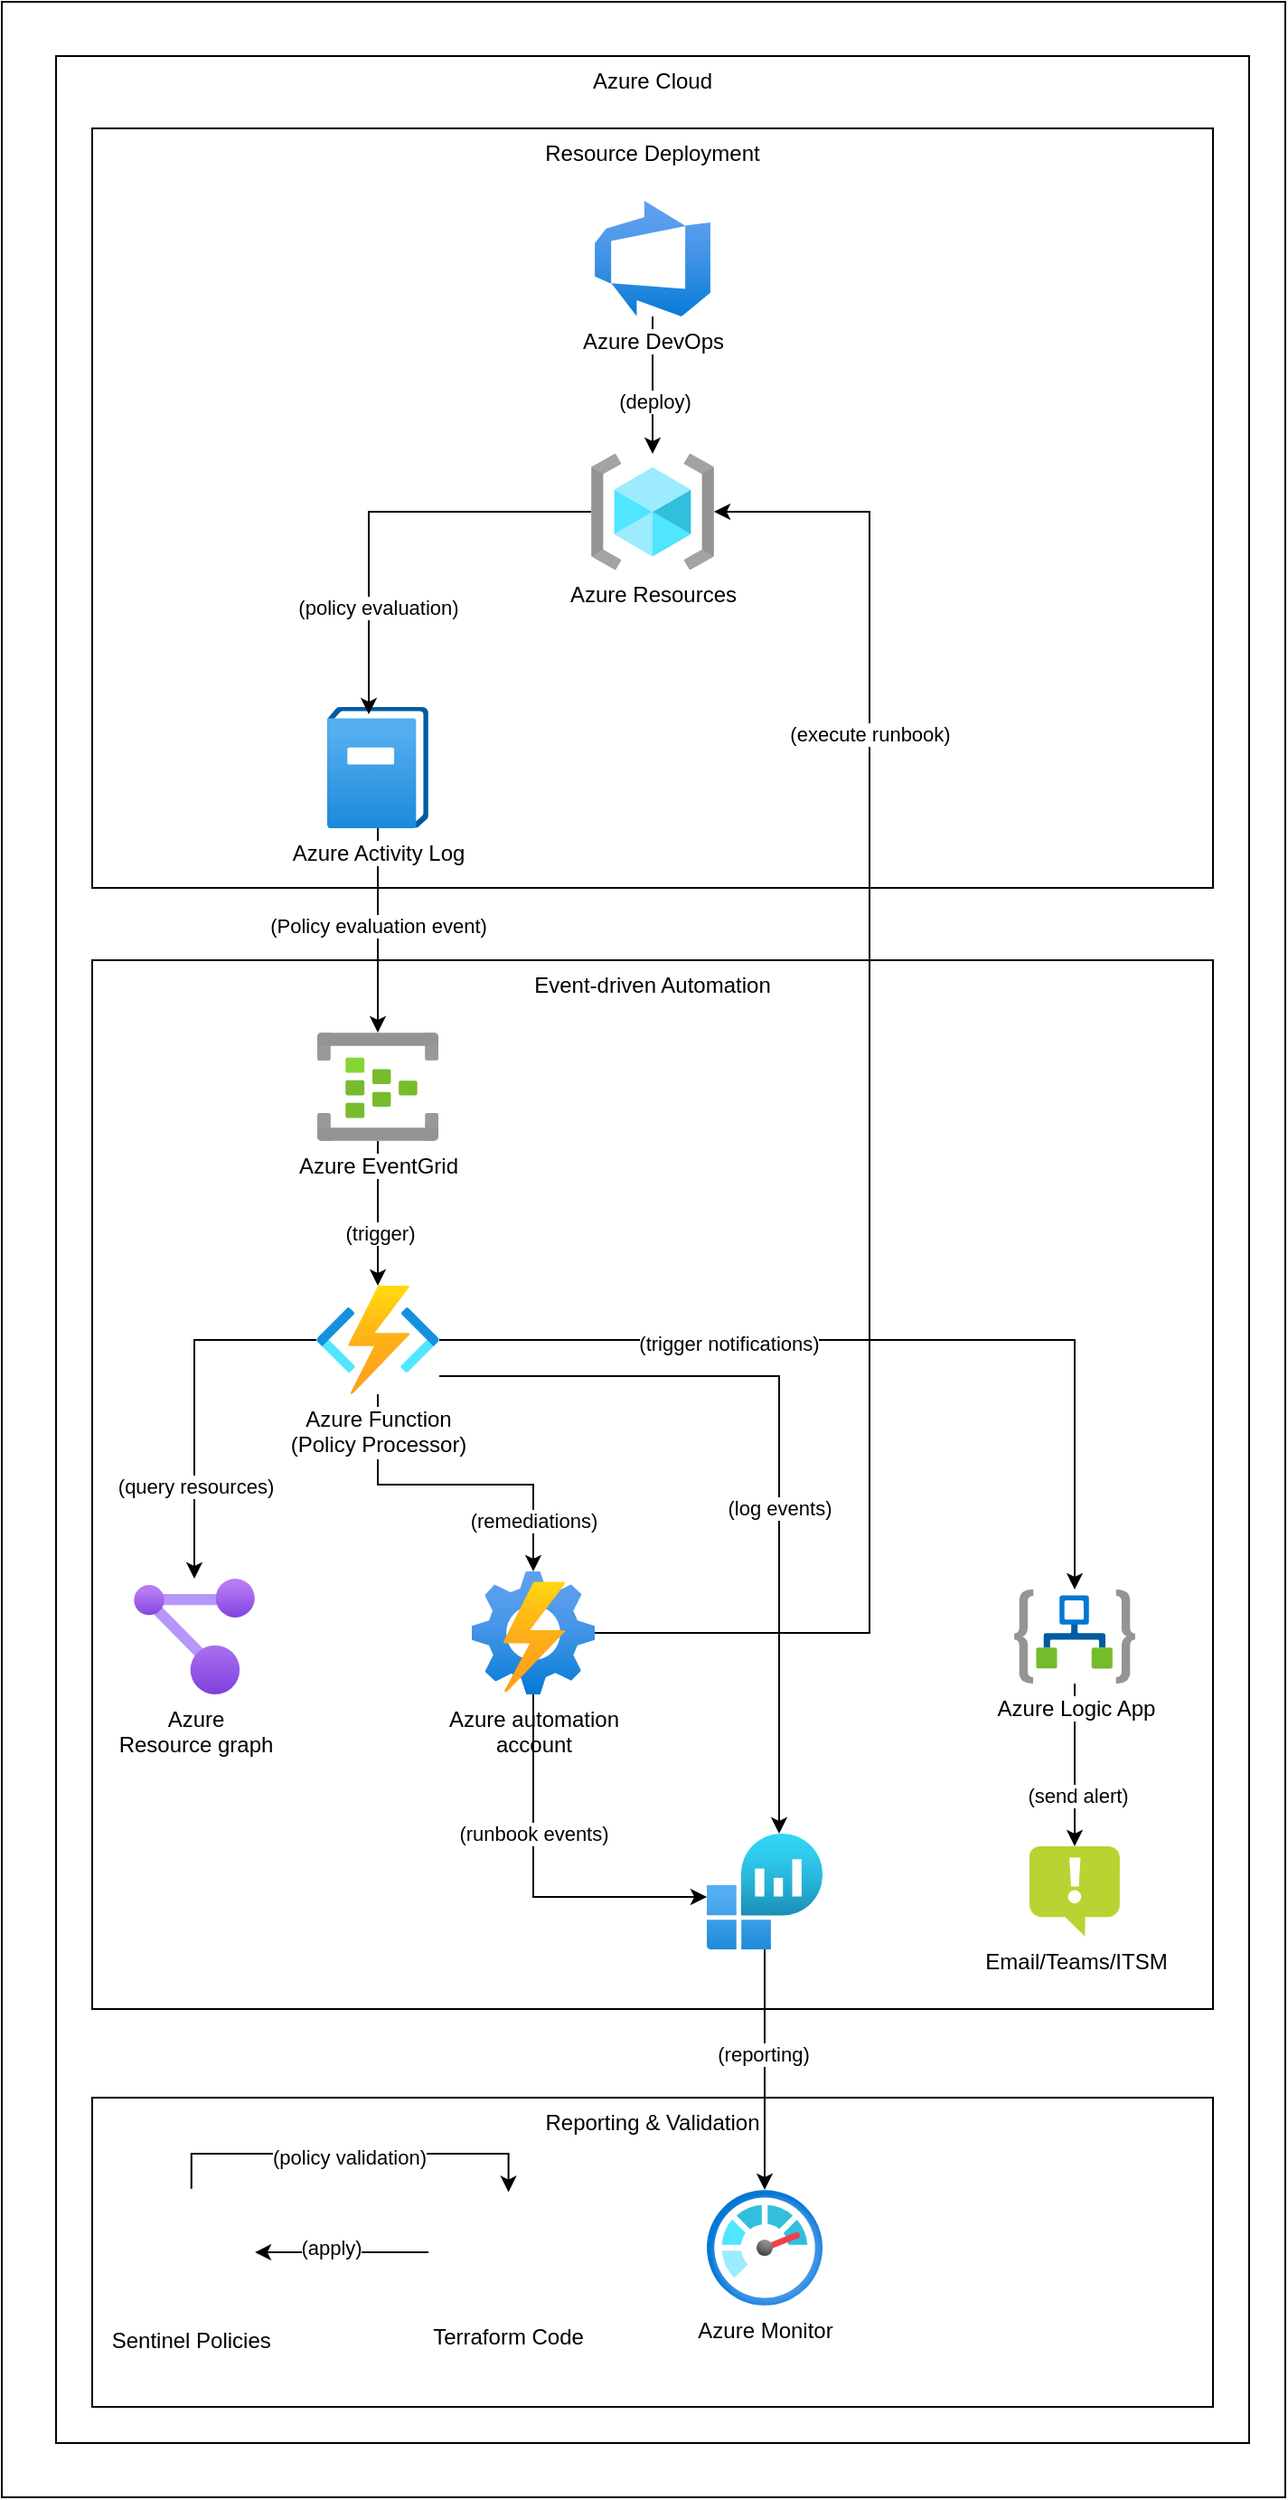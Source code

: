 <mxfile version="27.0.9">
  <diagram name="Page-1" id="EDHxzQZsFKjLo6GOMFQC">
    <mxGraphModel dx="1234" dy="795" grid="1" gridSize="10" guides="1" tooltips="1" connect="1" arrows="1" fold="1" page="1" pageScale="1" pageWidth="827" pageHeight="1169" math="0" shadow="0">
      <root>
        <mxCell id="0" />
        <mxCell id="1" parent="0" />
        <mxCell id="XutDGcDy56tB8Wgk1kn9-2" value="Azure Cloud" style="rounded=0;whiteSpace=wrap;html=1;fillColor=none;verticalAlign=top;" vertex="1" parent="1">
          <mxGeometry x="40" y="40" width="660" height="1320" as="geometry" />
        </mxCell>
        <mxCell id="XutDGcDy56tB8Wgk1kn9-3" value="Resource Deployment" style="rounded=0;whiteSpace=wrap;html=1;fillColor=none;verticalAlign=top;" vertex="1" parent="1">
          <mxGeometry x="60" y="80" width="620" height="420" as="geometry" />
        </mxCell>
        <mxCell id="XutDGcDy56tB8Wgk1kn9-7" style="edgeStyle=orthogonalEdgeStyle;rounded=0;orthogonalLoop=1;jettySize=auto;html=1;" edge="1" parent="1" source="XutDGcDy56tB8Wgk1kn9-4" target="XutDGcDy56tB8Wgk1kn9-5">
          <mxGeometry relative="1" as="geometry" />
        </mxCell>
        <mxCell id="XutDGcDy56tB8Wgk1kn9-9" value="(deploy)" style="edgeLabel;html=1;align=center;verticalAlign=middle;resizable=0;points=[];" vertex="1" connectable="0" parent="XutDGcDy56tB8Wgk1kn9-7">
          <mxGeometry x="0.237" y="1" relative="1" as="geometry">
            <mxPoint as="offset" />
          </mxGeometry>
        </mxCell>
        <mxCell id="XutDGcDy56tB8Wgk1kn9-4" value="Azure DevOps" style="image;aspect=fixed;html=1;points=[];align=center;fontSize=12;image=img/lib/azure2/devops/Azure_DevOps.svg;" vertex="1" parent="1">
          <mxGeometry x="338" y="120" width="64" height="64" as="geometry" />
        </mxCell>
        <mxCell id="XutDGcDy56tB8Wgk1kn9-5" value="Azure Resources" style="image;aspect=fixed;html=1;points=[];align=center;fontSize=12;image=img/lib/azure2/general/Resource_Groups.svg;" vertex="1" parent="1">
          <mxGeometry x="336" y="260" width="68" height="64" as="geometry" />
        </mxCell>
        <mxCell id="XutDGcDy56tB8Wgk1kn9-13" style="edgeStyle=orthogonalEdgeStyle;rounded=0;orthogonalLoop=1;jettySize=auto;html=1;" edge="1" parent="1" source="XutDGcDy56tB8Wgk1kn9-6" target="XutDGcDy56tB8Wgk1kn9-12">
          <mxGeometry relative="1" as="geometry" />
        </mxCell>
        <mxCell id="XutDGcDy56tB8Wgk1kn9-14" value="(Policy evaluation event)" style="edgeLabel;html=1;align=center;verticalAlign=middle;resizable=0;points=[];" vertex="1" connectable="0" parent="XutDGcDy56tB8Wgk1kn9-13">
          <mxGeometry x="-0.143" y="-2" relative="1" as="geometry">
            <mxPoint x="2" y="5" as="offset" />
          </mxGeometry>
        </mxCell>
        <mxCell id="XutDGcDy56tB8Wgk1kn9-6" value="Azure Activity Log" style="image;aspect=fixed;html=1;points=[];align=center;fontSize=12;image=img/lib/azure2/management_governance/Activity_Log.svg;" vertex="1" parent="1">
          <mxGeometry x="190" y="400" width="56.0" height="67" as="geometry" />
        </mxCell>
        <mxCell id="XutDGcDy56tB8Wgk1kn9-8" style="edgeStyle=orthogonalEdgeStyle;rounded=0;orthogonalLoop=1;jettySize=auto;html=1;entryX=0.411;entryY=0.06;entryDx=0;entryDy=0;entryPerimeter=0;" edge="1" parent="1" source="XutDGcDy56tB8Wgk1kn9-5" target="XutDGcDy56tB8Wgk1kn9-6">
          <mxGeometry relative="1" as="geometry" />
        </mxCell>
        <mxCell id="XutDGcDy56tB8Wgk1kn9-10" value="(policy evaluation)" style="edgeLabel;html=1;align=center;verticalAlign=middle;resizable=0;points=[];" vertex="1" connectable="0" parent="XutDGcDy56tB8Wgk1kn9-8">
          <mxGeometry x="0.337" y="1" relative="1" as="geometry">
            <mxPoint x="4" y="19" as="offset" />
          </mxGeometry>
        </mxCell>
        <mxCell id="XutDGcDy56tB8Wgk1kn9-11" value="Event-driven Automation" style="rounded=0;whiteSpace=wrap;html=1;fillColor=none;verticalAlign=top;" vertex="1" parent="1">
          <mxGeometry x="60" y="540" width="620" height="580" as="geometry" />
        </mxCell>
        <mxCell id="XutDGcDy56tB8Wgk1kn9-16" style="edgeStyle=orthogonalEdgeStyle;rounded=0;orthogonalLoop=1;jettySize=auto;html=1;" edge="1" parent="1" source="XutDGcDy56tB8Wgk1kn9-12" target="XutDGcDy56tB8Wgk1kn9-15">
          <mxGeometry relative="1" as="geometry" />
        </mxCell>
        <mxCell id="XutDGcDy56tB8Wgk1kn9-17" value="(trigger)" style="edgeLabel;html=1;align=center;verticalAlign=middle;resizable=0;points=[];" vertex="1" connectable="0" parent="XutDGcDy56tB8Wgk1kn9-16">
          <mxGeometry x="0.275" y="1" relative="1" as="geometry">
            <mxPoint as="offset" />
          </mxGeometry>
        </mxCell>
        <mxCell id="XutDGcDy56tB8Wgk1kn9-12" value="Azure EventGrid" style="image;aspect=fixed;html=1;points=[];align=center;fontSize=12;image=img/lib/azure2/analytics/Event_Hubs.svg;" vertex="1" parent="1">
          <mxGeometry x="184.5" y="580" width="67" height="60" as="geometry" />
        </mxCell>
        <mxCell id="XutDGcDy56tB8Wgk1kn9-19" style="edgeStyle=orthogonalEdgeStyle;rounded=0;orthogonalLoop=1;jettySize=auto;html=1;" edge="1" parent="1" source="XutDGcDy56tB8Wgk1kn9-15" target="XutDGcDy56tB8Wgk1kn9-18">
          <mxGeometry relative="1" as="geometry" />
        </mxCell>
        <mxCell id="XutDGcDy56tB8Wgk1kn9-29" value="(query resources)" style="edgeLabel;html=1;align=center;verticalAlign=middle;resizable=0;points=[];" vertex="1" connectable="0" parent="XutDGcDy56tB8Wgk1kn9-19">
          <mxGeometry x="0.208" y="2" relative="1" as="geometry">
            <mxPoint x="-2" y="28" as="offset" />
          </mxGeometry>
        </mxCell>
        <mxCell id="XutDGcDy56tB8Wgk1kn9-21" style="edgeStyle=orthogonalEdgeStyle;rounded=0;orthogonalLoop=1;jettySize=auto;html=1;" edge="1" parent="1" source="XutDGcDy56tB8Wgk1kn9-15" target="XutDGcDy56tB8Wgk1kn9-20">
          <mxGeometry relative="1" as="geometry">
            <Array as="points">
              <mxPoint x="218" y="830" />
              <mxPoint x="304" y="830" />
            </Array>
          </mxGeometry>
        </mxCell>
        <mxCell id="XutDGcDy56tB8Wgk1kn9-28" value="(remediations)" style="edgeLabel;html=1;align=center;verticalAlign=middle;resizable=0;points=[];" vertex="1" connectable="0" parent="XutDGcDy56tB8Wgk1kn9-21">
          <mxGeometry x="0.489" y="-1" relative="1" as="geometry">
            <mxPoint x="1" y="19" as="offset" />
          </mxGeometry>
        </mxCell>
        <mxCell id="XutDGcDy56tB8Wgk1kn9-23" style="edgeStyle=orthogonalEdgeStyle;rounded=0;orthogonalLoop=1;jettySize=auto;html=1;" edge="1" parent="1" source="XutDGcDy56tB8Wgk1kn9-15" target="XutDGcDy56tB8Wgk1kn9-22">
          <mxGeometry relative="1" as="geometry" />
        </mxCell>
        <mxCell id="XutDGcDy56tB8Wgk1kn9-27" value="(trigger notifications)" style="edgeLabel;html=1;align=center;verticalAlign=middle;resizable=0;points=[];" vertex="1" connectable="0" parent="XutDGcDy56tB8Wgk1kn9-23">
          <mxGeometry x="-0.348" y="-2" relative="1" as="geometry">
            <mxPoint as="offset" />
          </mxGeometry>
        </mxCell>
        <mxCell id="XutDGcDy56tB8Wgk1kn9-31" style="edgeStyle=orthogonalEdgeStyle;rounded=0;orthogonalLoop=1;jettySize=auto;html=1;" edge="1" parent="1" source="XutDGcDy56tB8Wgk1kn9-15" target="XutDGcDy56tB8Wgk1kn9-30">
          <mxGeometry relative="1" as="geometry">
            <Array as="points">
              <mxPoint x="440" y="770" />
            </Array>
          </mxGeometry>
        </mxCell>
        <mxCell id="XutDGcDy56tB8Wgk1kn9-32" value="(log events)" style="edgeLabel;html=1;align=center;verticalAlign=middle;resizable=0;points=[];" vertex="1" connectable="0" parent="XutDGcDy56tB8Wgk1kn9-31">
          <mxGeometry x="0.183" relative="1" as="geometry">
            <mxPoint as="offset" />
          </mxGeometry>
        </mxCell>
        <mxCell id="XutDGcDy56tB8Wgk1kn9-15" value="Azure Function&lt;div&gt;(Policy Processor)&lt;/div&gt;" style="image;aspect=fixed;html=1;points=[];align=center;fontSize=12;image=img/lib/azure2/compute/Function_Apps.svg;" vertex="1" parent="1">
          <mxGeometry x="184" y="720" width="68" height="60" as="geometry" />
        </mxCell>
        <mxCell id="XutDGcDy56tB8Wgk1kn9-18" value="Azure&lt;div&gt;Resource graph&lt;/div&gt;" style="image;aspect=fixed;html=1;points=[];align=center;fontSize=12;image=img/lib/azure2/management_governance/Resource_Graph_Explorer.svg;" vertex="1" parent="1">
          <mxGeometry x="83" y="882" width="67" height="64" as="geometry" />
        </mxCell>
        <mxCell id="XutDGcDy56tB8Wgk1kn9-36" style="edgeStyle=orthogonalEdgeStyle;rounded=0;orthogonalLoop=1;jettySize=auto;html=1;" edge="1" parent="1" source="XutDGcDy56tB8Wgk1kn9-20" target="XutDGcDy56tB8Wgk1kn9-5">
          <mxGeometry relative="1" as="geometry">
            <Array as="points">
              <mxPoint x="490" y="912" />
              <mxPoint x="490" y="292" />
            </Array>
          </mxGeometry>
        </mxCell>
        <mxCell id="XutDGcDy56tB8Wgk1kn9-37" value="(execute runbook)" style="edgeLabel;html=1;align=center;verticalAlign=middle;resizable=0;points=[];" vertex="1" connectable="0" parent="XutDGcDy56tB8Wgk1kn9-36">
          <mxGeometry x="0.158" y="2" relative="1" as="geometry">
            <mxPoint x="2" y="-152" as="offset" />
          </mxGeometry>
        </mxCell>
        <mxCell id="XutDGcDy56tB8Wgk1kn9-20" value="Azure automation&lt;div&gt;account&lt;/div&gt;" style="image;aspect=fixed;html=1;points=[];align=center;fontSize=12;image=img/lib/azure2/management_governance/Automation_Accounts.svg;" vertex="1" parent="1">
          <mxGeometry x="270" y="878" width="68" height="68" as="geometry" />
        </mxCell>
        <mxCell id="XutDGcDy56tB8Wgk1kn9-25" style="edgeStyle=orthogonalEdgeStyle;rounded=0;orthogonalLoop=1;jettySize=auto;html=1;" edge="1" parent="1" source="XutDGcDy56tB8Wgk1kn9-22" target="XutDGcDy56tB8Wgk1kn9-24">
          <mxGeometry relative="1" as="geometry" />
        </mxCell>
        <mxCell id="XutDGcDy56tB8Wgk1kn9-26" value="(send alert)" style="edgeLabel;html=1;align=center;verticalAlign=middle;resizable=0;points=[];" vertex="1" connectable="0" parent="XutDGcDy56tB8Wgk1kn9-25">
          <mxGeometry x="0.366" y="1" relative="1" as="geometry">
            <mxPoint as="offset" />
          </mxGeometry>
        </mxCell>
        <mxCell id="XutDGcDy56tB8Wgk1kn9-22" value="Azure Logic App" style="image;aspect=fixed;html=1;points=[];align=center;fontSize=12;image=img/lib/azure2/integration/Logic_Apps.svg;" vertex="1" parent="1">
          <mxGeometry x="570" y="888" width="67" height="52" as="geometry" />
        </mxCell>
        <mxCell id="XutDGcDy56tB8Wgk1kn9-24" value="Email/Teams/ITSM" style="image;sketch=0;aspect=fixed;html=1;points=[];align=center;fontSize=12;image=img/lib/mscae/Notification.svg;" vertex="1" parent="1">
          <mxGeometry x="578.5" y="1030" width="50" height="50" as="geometry" />
        </mxCell>
        <mxCell id="XutDGcDy56tB8Wgk1kn9-40" style="edgeStyle=orthogonalEdgeStyle;rounded=0;orthogonalLoop=1;jettySize=auto;html=1;" edge="1" parent="1" source="XutDGcDy56tB8Wgk1kn9-30" target="XutDGcDy56tB8Wgk1kn9-39">
          <mxGeometry relative="1" as="geometry" />
        </mxCell>
        <mxCell id="XutDGcDy56tB8Wgk1kn9-41" value="(reporting)" style="edgeLabel;html=1;align=center;verticalAlign=middle;resizable=0;points=[];" vertex="1" connectable="0" parent="XutDGcDy56tB8Wgk1kn9-40">
          <mxGeometry x="-0.128" y="-1" relative="1" as="geometry">
            <mxPoint as="offset" />
          </mxGeometry>
        </mxCell>
        <mxCell id="XutDGcDy56tB8Wgk1kn9-30" value="" style="image;aspect=fixed;html=1;points=[];align=center;fontSize=12;image=img/lib/azure2/analytics/Log_Analytics_Workspaces.svg;" vertex="1" parent="1">
          <mxGeometry x="400" y="1023" width="64" height="64" as="geometry" />
        </mxCell>
        <mxCell id="XutDGcDy56tB8Wgk1kn9-33" style="edgeStyle=orthogonalEdgeStyle;rounded=0;orthogonalLoop=1;jettySize=auto;html=1;entryX=0;entryY=0.547;entryDx=0;entryDy=0;entryPerimeter=0;" edge="1" parent="1" source="XutDGcDy56tB8Wgk1kn9-20" target="XutDGcDy56tB8Wgk1kn9-30">
          <mxGeometry relative="1" as="geometry">
            <Array as="points">
              <mxPoint x="304" y="1058" />
            </Array>
          </mxGeometry>
        </mxCell>
        <mxCell id="XutDGcDy56tB8Wgk1kn9-34" value="(runbook events)" style="edgeLabel;html=1;align=center;verticalAlign=middle;resizable=0;points=[];" vertex="1" connectable="0" parent="XutDGcDy56tB8Wgk1kn9-33">
          <mxGeometry x="0.534" y="-2" relative="1" as="geometry">
            <mxPoint x="-48" y="-37" as="offset" />
          </mxGeometry>
        </mxCell>
        <mxCell id="XutDGcDy56tB8Wgk1kn9-38" value="Reporting &amp;amp; Validation" style="rounded=0;whiteSpace=wrap;html=1;fillColor=none;verticalAlign=top;" vertex="1" parent="1">
          <mxGeometry x="60" y="1169" width="620" height="171" as="geometry" />
        </mxCell>
        <mxCell id="XutDGcDy56tB8Wgk1kn9-39" value="Azure Monitor" style="image;aspect=fixed;html=1;points=[];align=center;fontSize=12;image=img/lib/azure2/management_governance/Monitor.svg;" vertex="1" parent="1">
          <mxGeometry x="400" y="1220" width="64" height="64" as="geometry" />
        </mxCell>
        <mxCell id="XutDGcDy56tB8Wgk1kn9-45" style="edgeStyle=orthogonalEdgeStyle;rounded=0;orthogonalLoop=1;jettySize=auto;html=1;" edge="1" parent="1" source="XutDGcDy56tB8Wgk1kn9-43" target="XutDGcDy56tB8Wgk1kn9-44">
          <mxGeometry relative="1" as="geometry" />
        </mxCell>
        <mxCell id="XutDGcDy56tB8Wgk1kn9-48" value="(apply)" style="edgeLabel;html=1;align=center;verticalAlign=middle;resizable=0;points=[];" vertex="1" connectable="0" parent="XutDGcDy56tB8Wgk1kn9-45">
          <mxGeometry x="0.123" y="-3" relative="1" as="geometry">
            <mxPoint as="offset" />
          </mxGeometry>
        </mxCell>
        <mxCell id="XutDGcDy56tB8Wgk1kn9-43" value="Terraform Code" style="shape=image;verticalLabelPosition=bottom;labelBackgroundColor=default;verticalAlign=top;aspect=fixed;imageAspect=0;image=https://blogs.vmware.com/wp-content/uploads/sites/78/2019/04/og-image-8b3e4f7d-blog-aspect-ratio.png;" vertex="1" parent="1">
          <mxGeometry x="246" y="1221.28" width="88.56" height="66.44" as="geometry" />
        </mxCell>
        <mxCell id="XutDGcDy56tB8Wgk1kn9-46" style="edgeStyle=orthogonalEdgeStyle;rounded=0;orthogonalLoop=1;jettySize=auto;html=1;entryX=0.5;entryY=0;entryDx=0;entryDy=0;exitX=0.5;exitY=0;exitDx=0;exitDy=0;" edge="1" parent="1" source="XutDGcDy56tB8Wgk1kn9-44" target="XutDGcDy56tB8Wgk1kn9-43">
          <mxGeometry relative="1" as="geometry">
            <Array as="points">
              <mxPoint x="115" y="1200" />
              <mxPoint x="290" y="1200" />
            </Array>
          </mxGeometry>
        </mxCell>
        <mxCell id="XutDGcDy56tB8Wgk1kn9-47" value="(policy validation)" style="edgeLabel;html=1;align=center;verticalAlign=middle;resizable=0;points=[];" vertex="1" connectable="0" parent="XutDGcDy56tB8Wgk1kn9-46">
          <mxGeometry x="-0.181" y="-2" relative="1" as="geometry">
            <mxPoint x="18" as="offset" />
          </mxGeometry>
        </mxCell>
        <mxCell id="XutDGcDy56tB8Wgk1kn9-44" value="Sentinel Policies" style="shape=image;verticalLabelPosition=bottom;labelBackgroundColor=default;verticalAlign=top;aspect=fixed;imageAspect=0;image=https://www.datocms-assets.com/2885/1620153004-consul-logo-color.svg;" vertex="1" parent="1">
          <mxGeometry x="79.75" y="1219.38" width="70.25" height="70.25" as="geometry" />
        </mxCell>
        <mxCell id="XutDGcDy56tB8Wgk1kn9-53" value="" style="rounded=0;whiteSpace=wrap;html=1;fillColor=none;" vertex="1" parent="1">
          <mxGeometry x="10" y="10" width="710" height="1380" as="geometry" />
        </mxCell>
      </root>
    </mxGraphModel>
  </diagram>
</mxfile>
